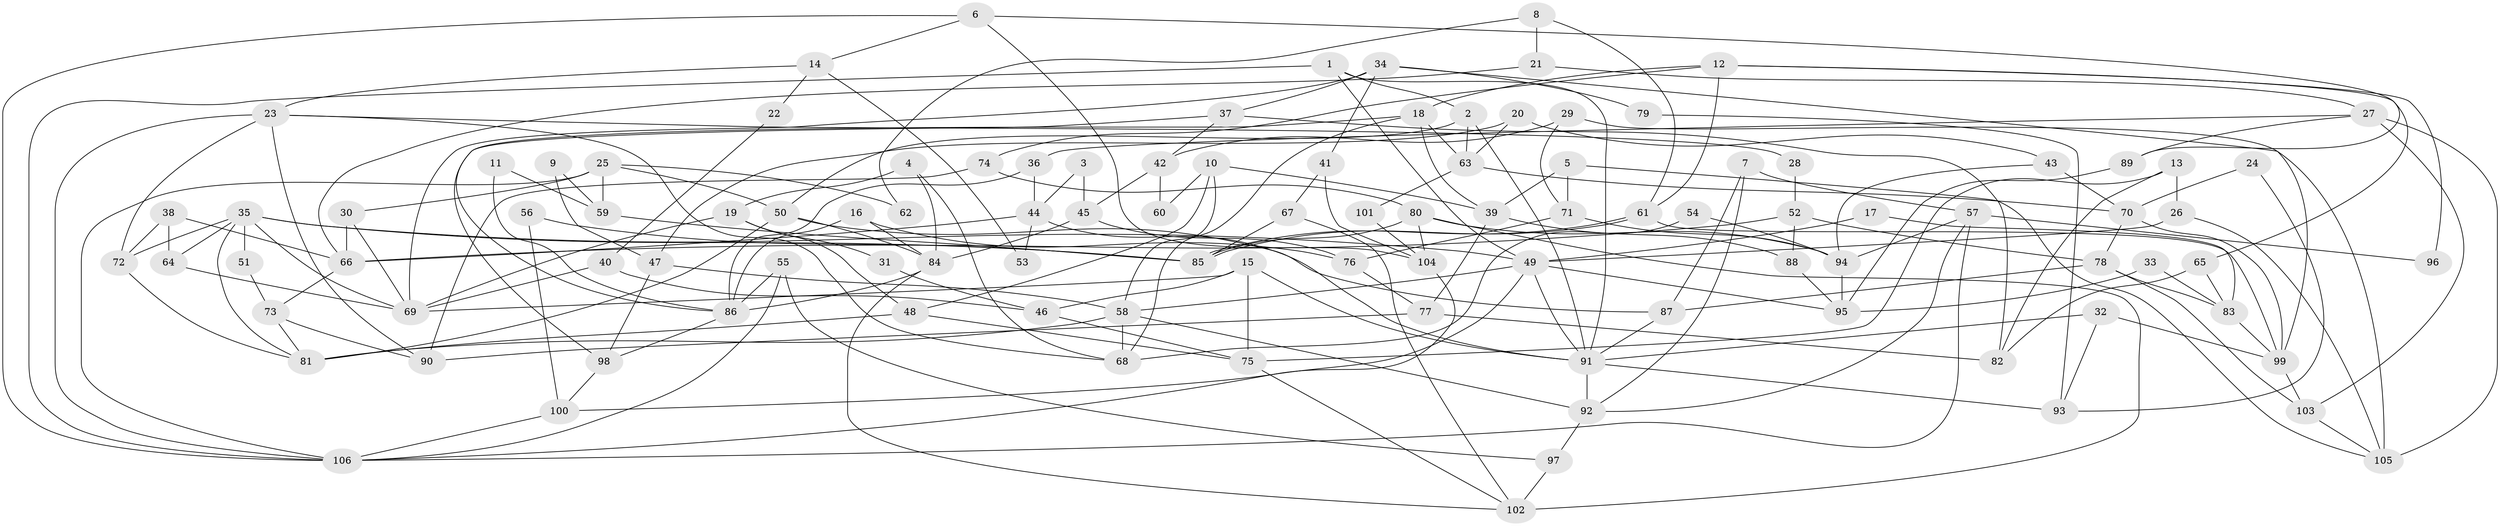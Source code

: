 // coarse degree distribution, {14: 0.013333333333333334, 13: 0.013333333333333334, 8: 0.013333333333333334, 10: 0.013333333333333334, 4: 0.21333333333333335, 9: 0.05333333333333334, 5: 0.18666666666666668, 3: 0.2, 2: 0.2, 6: 0.06666666666666667, 7: 0.02666666666666667}
// Generated by graph-tools (version 1.1) at 2025/51/03/04/25 22:51:13]
// undirected, 106 vertices, 212 edges
graph export_dot {
  node [color=gray90,style=filled];
  1;
  2;
  3;
  4;
  5;
  6;
  7;
  8;
  9;
  10;
  11;
  12;
  13;
  14;
  15;
  16;
  17;
  18;
  19;
  20;
  21;
  22;
  23;
  24;
  25;
  26;
  27;
  28;
  29;
  30;
  31;
  32;
  33;
  34;
  35;
  36;
  37;
  38;
  39;
  40;
  41;
  42;
  43;
  44;
  45;
  46;
  47;
  48;
  49;
  50;
  51;
  52;
  53;
  54;
  55;
  56;
  57;
  58;
  59;
  60;
  61;
  62;
  63;
  64;
  65;
  66;
  67;
  68;
  69;
  70;
  71;
  72;
  73;
  74;
  75;
  76;
  77;
  78;
  79;
  80;
  81;
  82;
  83;
  84;
  85;
  86;
  87;
  88;
  89;
  90;
  91;
  92;
  93;
  94;
  95;
  96;
  97;
  98;
  99;
  100;
  101;
  102;
  103;
  104;
  105;
  106;
  1 -- 49;
  1 -- 91;
  1 -- 2;
  1 -- 106;
  2 -- 63;
  2 -- 50;
  2 -- 91;
  3 -- 44;
  3 -- 45;
  4 -- 84;
  4 -- 19;
  4 -- 68;
  5 -- 105;
  5 -- 39;
  5 -- 71;
  6 -- 106;
  6 -- 104;
  6 -- 14;
  6 -- 89;
  7 -- 57;
  7 -- 87;
  7 -- 92;
  8 -- 21;
  8 -- 61;
  8 -- 62;
  9 -- 59;
  9 -- 47;
  10 -- 48;
  10 -- 58;
  10 -- 39;
  10 -- 60;
  11 -- 59;
  11 -- 86;
  12 -- 18;
  12 -- 65;
  12 -- 61;
  12 -- 74;
  12 -- 96;
  13 -- 75;
  13 -- 82;
  13 -- 26;
  14 -- 23;
  14 -- 22;
  14 -- 53;
  15 -- 69;
  15 -- 91;
  15 -- 46;
  15 -- 75;
  16 -- 84;
  16 -- 86;
  16 -- 76;
  17 -- 83;
  17 -- 49;
  18 -- 39;
  18 -- 68;
  18 -- 63;
  18 -- 98;
  19 -- 48;
  19 -- 69;
  19 -- 31;
  20 -- 47;
  20 -- 63;
  20 -- 43;
  21 -- 27;
  21 -- 66;
  22 -- 40;
  23 -- 68;
  23 -- 106;
  23 -- 28;
  23 -- 72;
  23 -- 90;
  24 -- 93;
  24 -- 70;
  25 -- 106;
  25 -- 50;
  25 -- 30;
  25 -- 59;
  25 -- 62;
  26 -- 49;
  26 -- 105;
  27 -- 89;
  27 -- 103;
  27 -- 36;
  27 -- 105;
  28 -- 52;
  29 -- 71;
  29 -- 105;
  29 -- 42;
  30 -- 66;
  30 -- 69;
  31 -- 46;
  32 -- 99;
  32 -- 91;
  32 -- 93;
  33 -- 83;
  33 -- 95;
  34 -- 41;
  34 -- 69;
  34 -- 37;
  34 -- 79;
  34 -- 99;
  35 -- 72;
  35 -- 49;
  35 -- 51;
  35 -- 64;
  35 -- 69;
  35 -- 81;
  35 -- 85;
  36 -- 44;
  36 -- 86;
  37 -- 86;
  37 -- 42;
  37 -- 82;
  38 -- 64;
  38 -- 72;
  38 -- 66;
  39 -- 88;
  39 -- 77;
  40 -- 46;
  40 -- 69;
  41 -- 104;
  41 -- 67;
  42 -- 45;
  42 -- 60;
  43 -- 94;
  43 -- 70;
  44 -- 66;
  44 -- 91;
  44 -- 53;
  45 -- 84;
  45 -- 76;
  46 -- 75;
  47 -- 58;
  47 -- 98;
  48 -- 75;
  48 -- 81;
  49 -- 58;
  49 -- 91;
  49 -- 95;
  49 -- 100;
  50 -- 87;
  50 -- 81;
  50 -- 84;
  51 -- 73;
  52 -- 66;
  52 -- 78;
  52 -- 88;
  54 -- 94;
  54 -- 68;
  55 -- 86;
  55 -- 106;
  55 -- 97;
  56 -- 100;
  56 -- 85;
  57 -- 92;
  57 -- 94;
  57 -- 96;
  57 -- 106;
  58 -- 81;
  58 -- 92;
  58 -- 68;
  59 -- 85;
  61 -- 85;
  61 -- 85;
  61 -- 99;
  63 -- 70;
  63 -- 101;
  64 -- 69;
  65 -- 83;
  65 -- 82;
  66 -- 73;
  67 -- 102;
  67 -- 85;
  70 -- 99;
  70 -- 78;
  71 -- 76;
  71 -- 94;
  72 -- 81;
  73 -- 90;
  73 -- 81;
  74 -- 90;
  74 -- 80;
  75 -- 102;
  76 -- 77;
  77 -- 82;
  77 -- 90;
  78 -- 103;
  78 -- 83;
  78 -- 87;
  79 -- 93;
  80 -- 85;
  80 -- 94;
  80 -- 102;
  80 -- 104;
  83 -- 99;
  84 -- 86;
  84 -- 102;
  86 -- 98;
  87 -- 91;
  88 -- 95;
  89 -- 95;
  91 -- 92;
  91 -- 93;
  92 -- 97;
  94 -- 95;
  97 -- 102;
  98 -- 100;
  99 -- 103;
  100 -- 106;
  101 -- 104;
  103 -- 105;
  104 -- 106;
}

